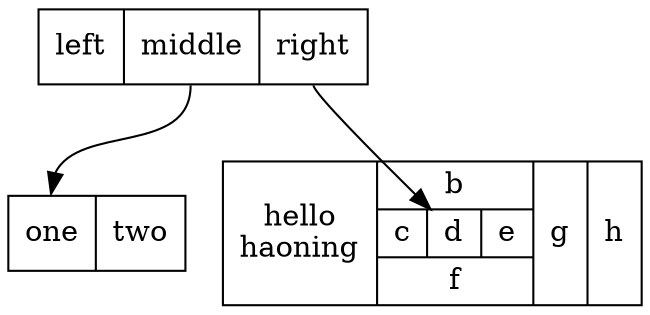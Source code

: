 
digraph structs{
	node [shape=record];
	struct1 [label="<f0> left |<f1> middle |<f2> right"];
	struct2 [label="<f0> one|<f1> two"];
	struct3 [label="hello\nhaoning|{b|{c|<here> d|e}|f}|g|h"];
	struct1:f1 -> struct2:f0;
	struct1:f2 -> struct3:here;
}
